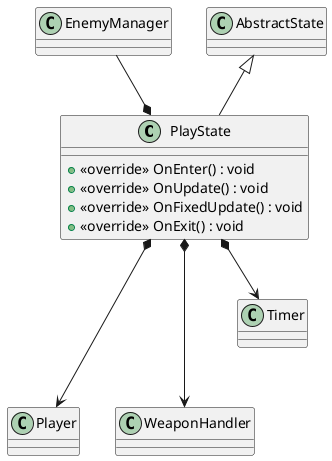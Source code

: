 @startuml
class PlayState {
    + <<override>> OnEnter() : void
    + <<override>> OnUpdate() : void
    + <<override>> OnFixedUpdate() : void
    + <<override>> OnExit() : void
}
AbstractState <|-- PlayState
PlayState *-up- EnemyManager
PlayState *---> Player
PlayState *---> WeaponHandler
PlayState *--> Timer
@enduml
